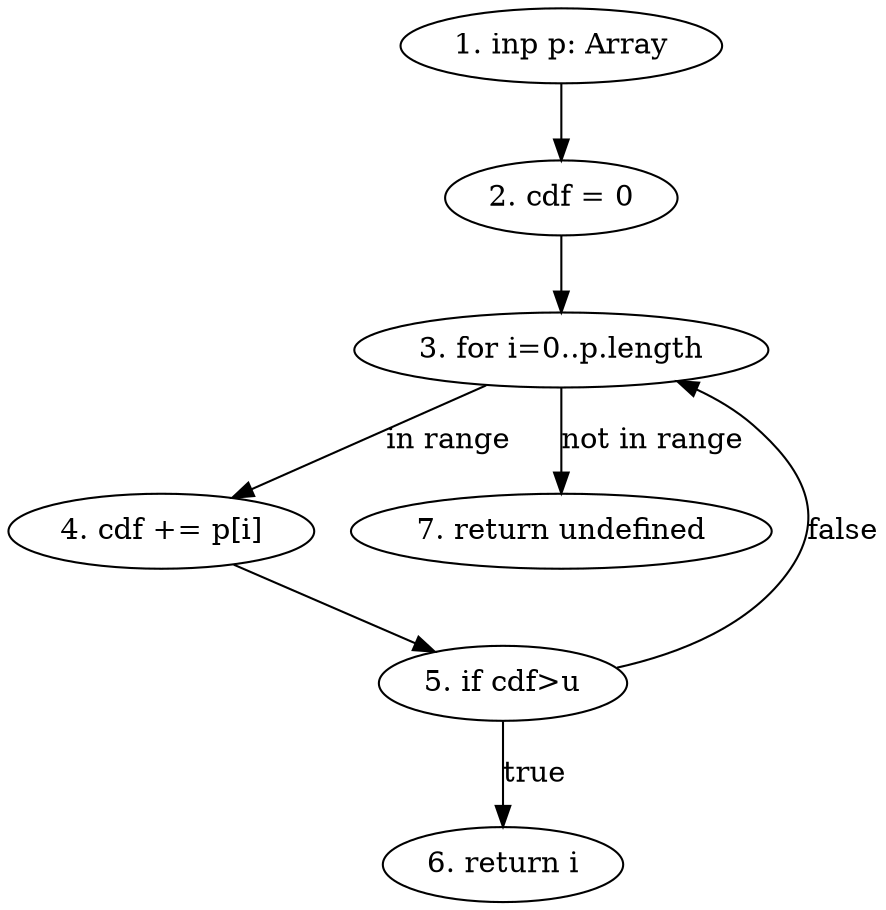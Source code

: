 digraph G{
    INP [label="1. inp p: Array"]
    SET1 [label="2. cdf = 0"]
    FOR [label="3. for i=0..p.length"]
    SET2 [label="4. cdf += p[i]"]
    IF [label="5. if cdf>u"]
    RET1 [label="6. return i"]
    RET2 [label="7. return undefined"]

    INP -> SET1 ->  FOR 
    FOR -> SET2 [label="in range"]
    FOR -> RET2 [label="not in range"]
    SET2 -> IF 
    IF -> RET1 [label="true"]
    IF -> FOR [label="false"]
}